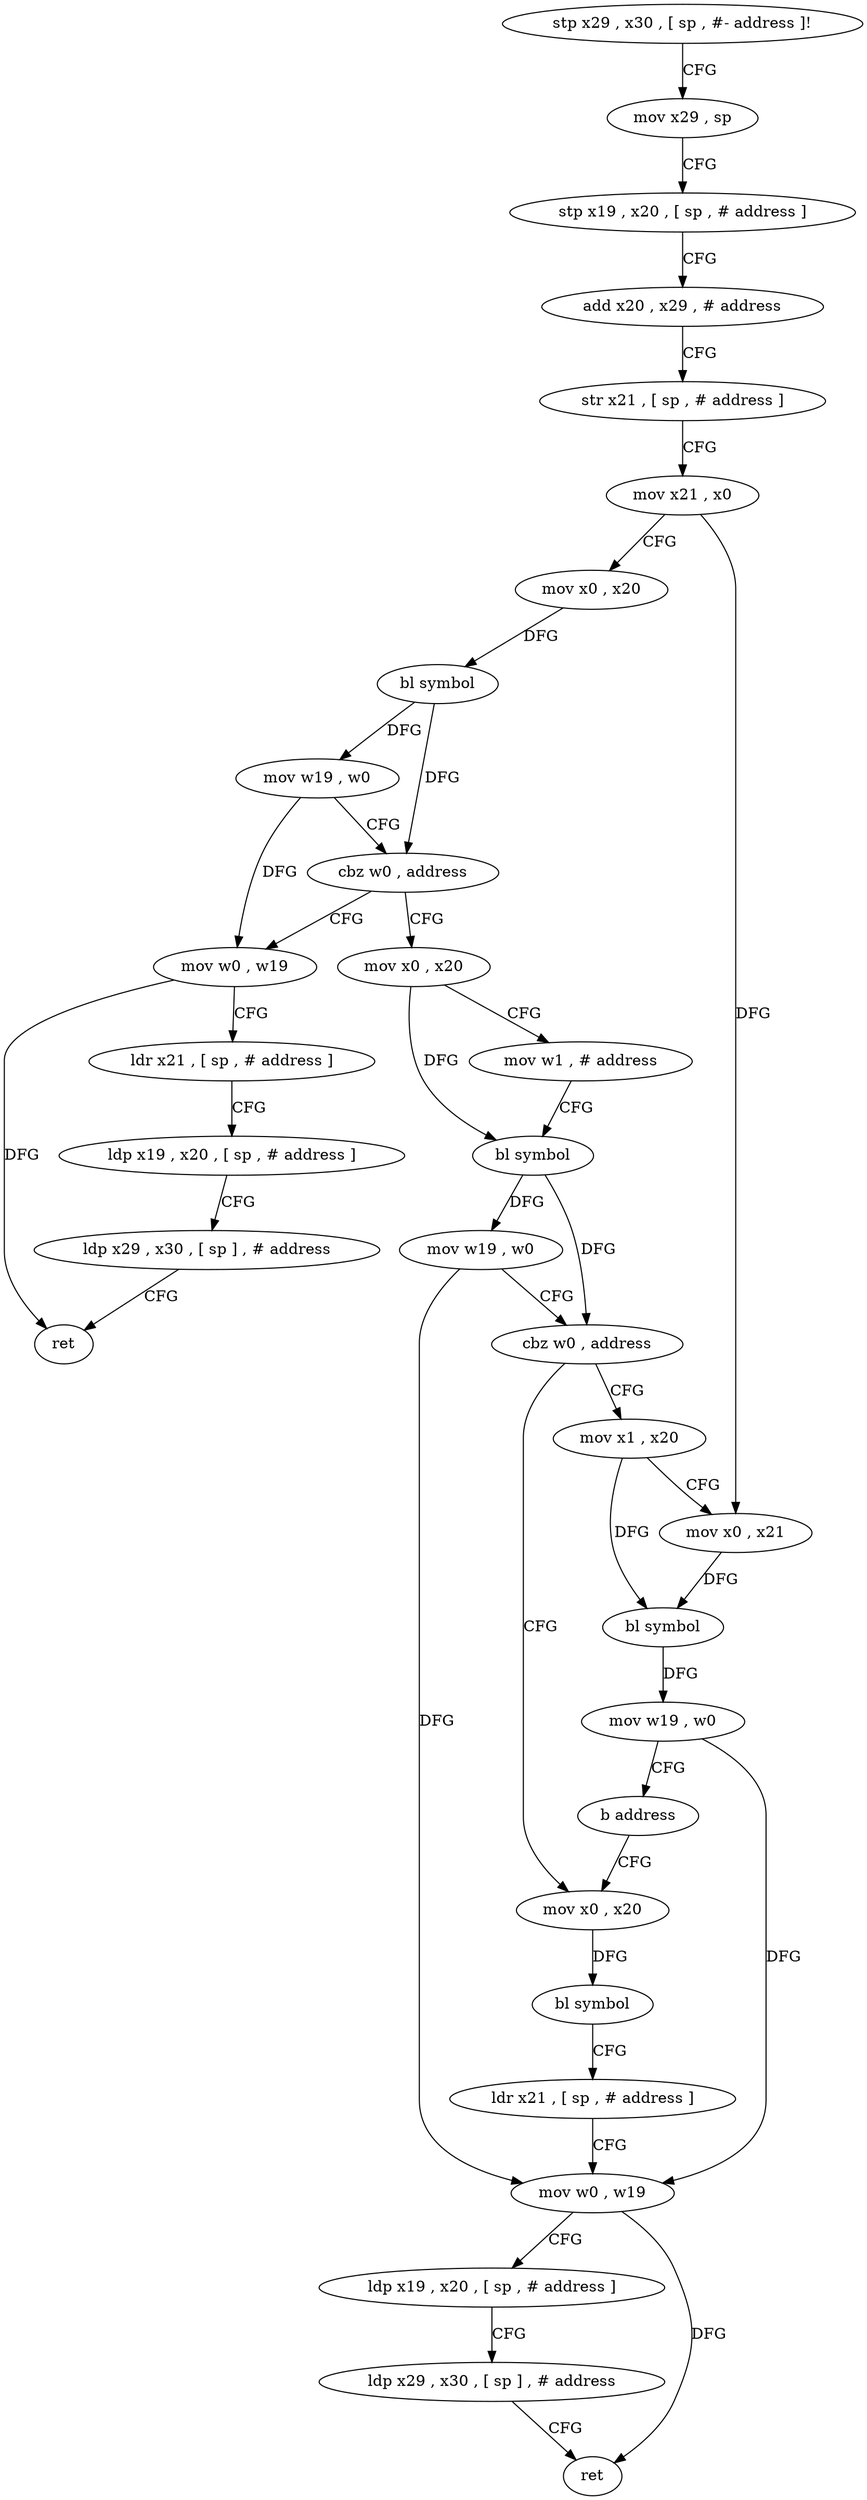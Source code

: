 digraph "func" {
"177264" [label = "stp x29 , x30 , [ sp , #- address ]!" ]
"177268" [label = "mov x29 , sp" ]
"177272" [label = "stp x19 , x20 , [ sp , # address ]" ]
"177276" [label = "add x20 , x29 , # address" ]
"177280" [label = "str x21 , [ sp , # address ]" ]
"177284" [label = "mov x21 , x0" ]
"177288" [label = "mov x0 , x20" ]
"177292" [label = "bl symbol" ]
"177296" [label = "mov w19 , w0" ]
"177300" [label = "cbz w0 , address" ]
"177328" [label = "mov x0 , x20" ]
"177304" [label = "mov w0 , w19" ]
"177332" [label = "mov w1 , # address" ]
"177336" [label = "bl symbol" ]
"177340" [label = "mov w19 , w0" ]
"177344" [label = "cbz w0 , address" ]
"177376" [label = "mov x1 , x20" ]
"177348" [label = "mov x0 , x20" ]
"177308" [label = "ldr x21 , [ sp , # address ]" ]
"177312" [label = "ldp x19 , x20 , [ sp , # address ]" ]
"177316" [label = "ldp x29 , x30 , [ sp ] , # address" ]
"177320" [label = "ret" ]
"177380" [label = "mov x0 , x21" ]
"177384" [label = "bl symbol" ]
"177388" [label = "mov w19 , w0" ]
"177392" [label = "b address" ]
"177352" [label = "bl symbol" ]
"177356" [label = "ldr x21 , [ sp , # address ]" ]
"177360" [label = "mov w0 , w19" ]
"177364" [label = "ldp x19 , x20 , [ sp , # address ]" ]
"177368" [label = "ldp x29 , x30 , [ sp ] , # address" ]
"177372" [label = "ret" ]
"177264" -> "177268" [ label = "CFG" ]
"177268" -> "177272" [ label = "CFG" ]
"177272" -> "177276" [ label = "CFG" ]
"177276" -> "177280" [ label = "CFG" ]
"177280" -> "177284" [ label = "CFG" ]
"177284" -> "177288" [ label = "CFG" ]
"177284" -> "177380" [ label = "DFG" ]
"177288" -> "177292" [ label = "DFG" ]
"177292" -> "177296" [ label = "DFG" ]
"177292" -> "177300" [ label = "DFG" ]
"177296" -> "177300" [ label = "CFG" ]
"177296" -> "177304" [ label = "DFG" ]
"177300" -> "177328" [ label = "CFG" ]
"177300" -> "177304" [ label = "CFG" ]
"177328" -> "177332" [ label = "CFG" ]
"177328" -> "177336" [ label = "DFG" ]
"177304" -> "177308" [ label = "CFG" ]
"177304" -> "177320" [ label = "DFG" ]
"177332" -> "177336" [ label = "CFG" ]
"177336" -> "177340" [ label = "DFG" ]
"177336" -> "177344" [ label = "DFG" ]
"177340" -> "177344" [ label = "CFG" ]
"177340" -> "177360" [ label = "DFG" ]
"177344" -> "177376" [ label = "CFG" ]
"177344" -> "177348" [ label = "CFG" ]
"177376" -> "177380" [ label = "CFG" ]
"177376" -> "177384" [ label = "DFG" ]
"177348" -> "177352" [ label = "DFG" ]
"177308" -> "177312" [ label = "CFG" ]
"177312" -> "177316" [ label = "CFG" ]
"177316" -> "177320" [ label = "CFG" ]
"177380" -> "177384" [ label = "DFG" ]
"177384" -> "177388" [ label = "DFG" ]
"177388" -> "177392" [ label = "CFG" ]
"177388" -> "177360" [ label = "DFG" ]
"177392" -> "177348" [ label = "CFG" ]
"177352" -> "177356" [ label = "CFG" ]
"177356" -> "177360" [ label = "CFG" ]
"177360" -> "177364" [ label = "CFG" ]
"177360" -> "177372" [ label = "DFG" ]
"177364" -> "177368" [ label = "CFG" ]
"177368" -> "177372" [ label = "CFG" ]
}
